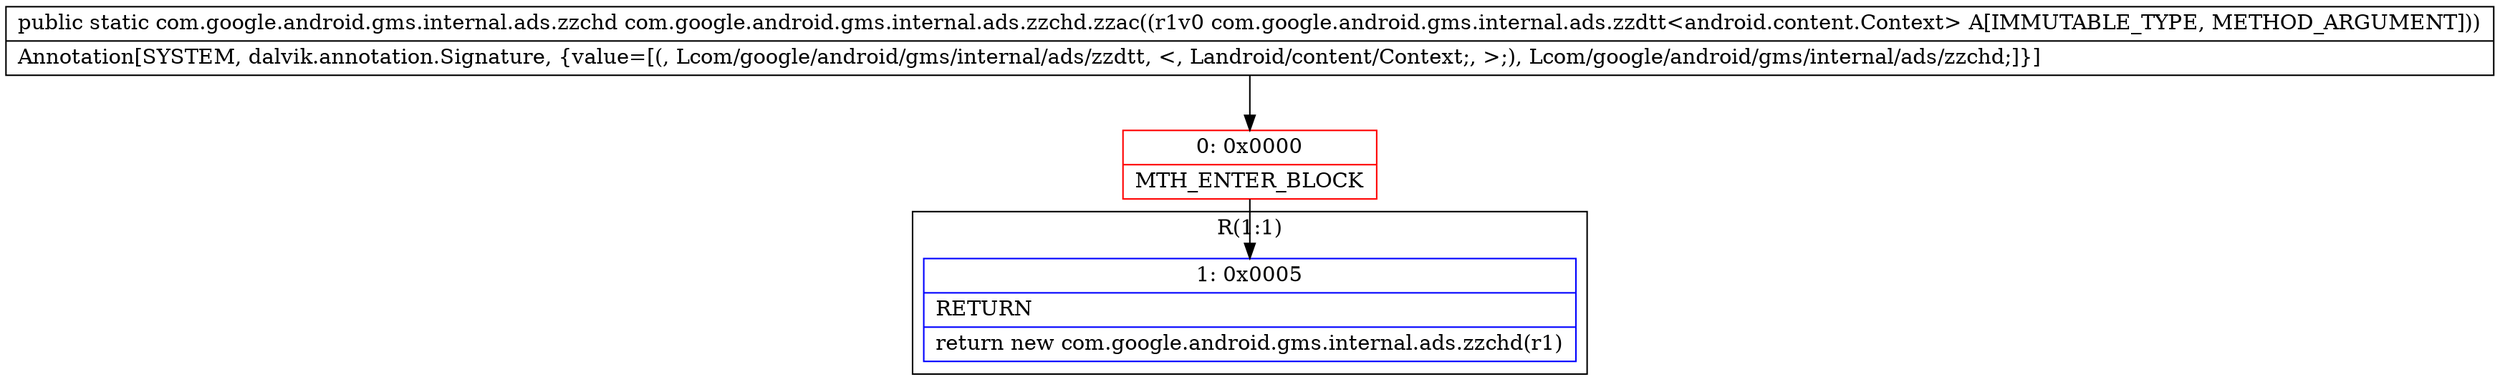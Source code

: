 digraph "CFG forcom.google.android.gms.internal.ads.zzchd.zzac(Lcom\/google\/android\/gms\/internal\/ads\/zzdtt;)Lcom\/google\/android\/gms\/internal\/ads\/zzchd;" {
subgraph cluster_Region_156904657 {
label = "R(1:1)";
node [shape=record,color=blue];
Node_1 [shape=record,label="{1\:\ 0x0005|RETURN\l|return new com.google.android.gms.internal.ads.zzchd(r1)\l}"];
}
Node_0 [shape=record,color=red,label="{0\:\ 0x0000|MTH_ENTER_BLOCK\l}"];
MethodNode[shape=record,label="{public static com.google.android.gms.internal.ads.zzchd com.google.android.gms.internal.ads.zzchd.zzac((r1v0 com.google.android.gms.internal.ads.zzdtt\<android.content.Context\> A[IMMUTABLE_TYPE, METHOD_ARGUMENT]))  | Annotation[SYSTEM, dalvik.annotation.Signature, \{value=[(, Lcom\/google\/android\/gms\/internal\/ads\/zzdtt, \<, Landroid\/content\/Context;, \>;), Lcom\/google\/android\/gms\/internal\/ads\/zzchd;]\}]\l}"];
MethodNode -> Node_0;
Node_0 -> Node_1;
}

